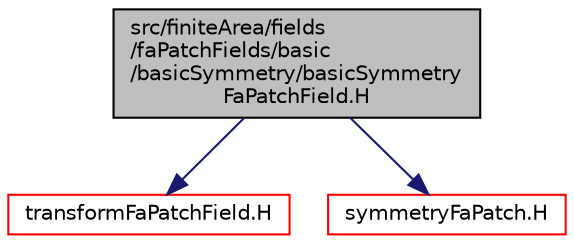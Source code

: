 digraph "src/finiteArea/fields/faPatchFields/basic/basicSymmetry/basicSymmetryFaPatchField.H"
{
  bgcolor="transparent";
  edge [fontname="Helvetica",fontsize="10",labelfontname="Helvetica",labelfontsize="10"];
  node [fontname="Helvetica",fontsize="10",shape=record];
  Node1 [label="src/finiteArea/fields\l/faPatchFields/basic\l/basicSymmetry/basicSymmetry\lFaPatchField.H",height=0.2,width=0.4,color="black", fillcolor="grey75", style="filled" fontcolor="black"];
  Node1 -> Node2 [color="midnightblue",fontsize="10",style="solid",fontname="Helvetica"];
  Node2 [label="transformFaPatchField.H",height=0.2,width=0.4,color="red",URL="$transformFaPatchField_8H.html"];
  Node1 -> Node3 [color="midnightblue",fontsize="10",style="solid",fontname="Helvetica"];
  Node3 [label="symmetryFaPatch.H",height=0.2,width=0.4,color="red",URL="$symmetryFaPatch_8H.html"];
}
